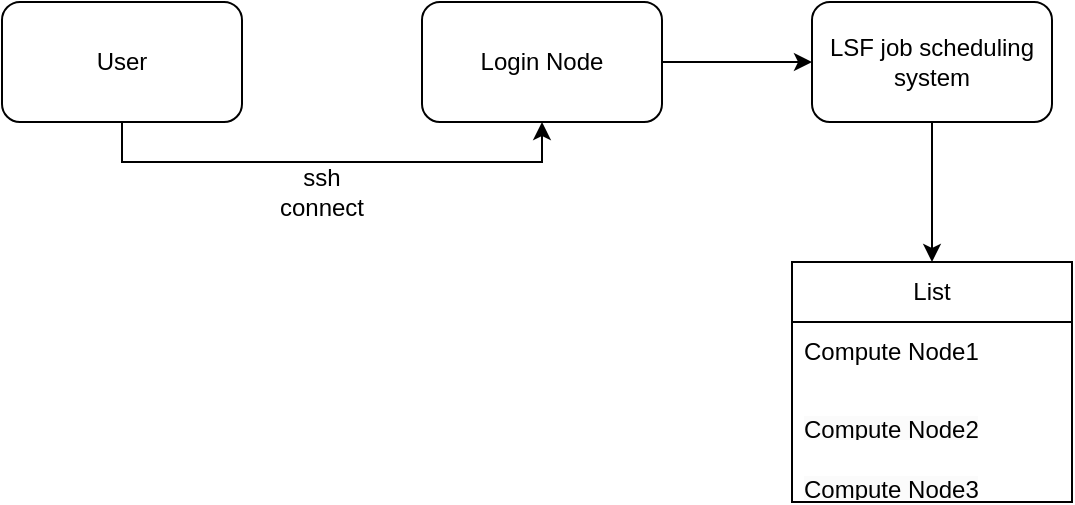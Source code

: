 <mxfile version="24.7.17">
  <diagram name="第 1 页" id="bNJAJJziqlOPFSzppoIa">
    <mxGraphModel dx="946" dy="627" grid="1" gridSize="10" guides="1" tooltips="1" connect="1" arrows="1" fold="1" page="1" pageScale="1" pageWidth="1169" pageHeight="827" math="0" shadow="0">
      <root>
        <mxCell id="0" />
        <mxCell id="1" parent="0" />
        <mxCell id="r9npwRVi2tSPmFtE4IGf-30" style="edgeStyle=orthogonalEdgeStyle;rounded=0;orthogonalLoop=1;jettySize=auto;html=1;exitX=0.5;exitY=1;exitDx=0;exitDy=0;entryX=0.5;entryY=1;entryDx=0;entryDy=0;" edge="1" parent="1" source="r9npwRVi2tSPmFtE4IGf-1" target="r9npwRVi2tSPmFtE4IGf-4">
          <mxGeometry relative="1" as="geometry" />
        </mxCell>
        <mxCell id="r9npwRVi2tSPmFtE4IGf-1" value="User" style="rounded=1;whiteSpace=wrap;html=1;fillColor=none;" vertex="1" parent="1">
          <mxGeometry x="180" y="200" width="120" height="60" as="geometry" />
        </mxCell>
        <mxCell id="r9npwRVi2tSPmFtE4IGf-23" style="edgeStyle=orthogonalEdgeStyle;rounded=0;orthogonalLoop=1;jettySize=auto;html=1;exitX=1;exitY=0.5;exitDx=0;exitDy=0;entryX=0;entryY=0.5;entryDx=0;entryDy=0;" edge="1" parent="1" source="r9npwRVi2tSPmFtE4IGf-4" target="r9npwRVi2tSPmFtE4IGf-9">
          <mxGeometry relative="1" as="geometry" />
        </mxCell>
        <mxCell id="r9npwRVi2tSPmFtE4IGf-4" value="Login Node" style="whiteSpace=wrap;html=1;fillColor=none;rounded=1;" vertex="1" parent="1">
          <mxGeometry x="390" y="200" width="120" height="60" as="geometry" />
        </mxCell>
        <mxCell id="r9npwRVi2tSPmFtE4IGf-28" style="edgeStyle=orthogonalEdgeStyle;rounded=0;orthogonalLoop=1;jettySize=auto;html=1;exitX=0.5;exitY=1;exitDx=0;exitDy=0;entryX=0.5;entryY=0;entryDx=0;entryDy=0;" edge="1" parent="1" source="r9npwRVi2tSPmFtE4IGf-9" target="r9npwRVi2tSPmFtE4IGf-24">
          <mxGeometry relative="1" as="geometry" />
        </mxCell>
        <mxCell id="r9npwRVi2tSPmFtE4IGf-9" value="LSF job scheduling system" style="rounded=1;whiteSpace=wrap;html=1;fillColor=none;" vertex="1" parent="1">
          <mxGeometry x="585" y="200" width="120" height="60" as="geometry" />
        </mxCell>
        <mxCell id="r9npwRVi2tSPmFtE4IGf-21" value="ssh connect" style="text;strokeColor=none;align=center;fillColor=none;html=1;verticalAlign=middle;whiteSpace=wrap;rounded=0;" vertex="1" parent="1">
          <mxGeometry x="310" y="280" width="60" height="30" as="geometry" />
        </mxCell>
        <mxCell id="r9npwRVi2tSPmFtE4IGf-24" value="List" style="swimlane;fontStyle=0;childLayout=stackLayout;horizontal=1;startSize=30;horizontalStack=0;resizeParent=1;resizeParentMax=0;resizeLast=0;collapsible=1;marginBottom=0;whiteSpace=wrap;html=1;" vertex="1" parent="1">
          <mxGeometry x="575" y="330" width="140" height="120" as="geometry" />
        </mxCell>
        <mxCell id="r9npwRVi2tSPmFtE4IGf-25" value="Compute Node1" style="text;strokeColor=none;fillColor=none;align=left;verticalAlign=middle;spacingLeft=4;spacingRight=4;overflow=hidden;points=[[0,0.5],[1,0.5]];portConstraint=eastwest;rotatable=0;whiteSpace=wrap;html=1;" vertex="1" parent="r9npwRVi2tSPmFtE4IGf-24">
          <mxGeometry y="30" width="140" height="30" as="geometry" />
        </mxCell>
        <mxCell id="r9npwRVi2tSPmFtE4IGf-26" value="&lt;br&gt;&lt;span style=&quot;color: rgb(0, 0, 0); font-family: Helvetica; font-size: 12px; font-style: normal; font-variant-ligatures: normal; font-variant-caps: normal; font-weight: 400; letter-spacing: normal; orphans: 2; text-align: left; text-indent: 0px; text-transform: none; widows: 2; word-spacing: 0px; -webkit-text-stroke-width: 0px; white-space: normal; background-color: rgb(251, 251, 251); text-decoration-thickness: initial; text-decoration-style: initial; text-decoration-color: initial; display: inline !important; float: none;&quot;&gt;Compute Node2&lt;/span&gt;&lt;div&gt;&lt;br/&gt;&lt;/div&gt;" style="text;strokeColor=none;fillColor=none;align=left;verticalAlign=middle;spacingLeft=4;spacingRight=4;overflow=hidden;points=[[0,0.5],[1,0.5]];portConstraint=eastwest;rotatable=0;whiteSpace=wrap;html=1;" vertex="1" parent="r9npwRVi2tSPmFtE4IGf-24">
          <mxGeometry y="60" width="140" height="30" as="geometry" />
        </mxCell>
        <mxCell id="r9npwRVi2tSPmFtE4IGf-27" value="&lt;br&gt;&lt;span style=&quot;color: rgb(0, 0, 0); font-family: Helvetica; font-size: 12px; font-style: normal; font-variant-ligatures: normal; font-variant-caps: normal; font-weight: 400; letter-spacing: normal; orphans: 2; text-align: left; text-indent: 0px; text-transform: none; widows: 2; word-spacing: 0px; -webkit-text-stroke-width: 0px; white-space: normal; background-color: rgb(251, 251, 251); text-decoration-thickness: initial; text-decoration-style: initial; text-decoration-color: initial; display: inline !important; float: none;&quot;&gt;Compute Node3&lt;/span&gt;&lt;div&gt;&lt;br/&gt;&lt;/div&gt;" style="text;strokeColor=none;fillColor=none;align=left;verticalAlign=middle;spacingLeft=4;spacingRight=4;overflow=hidden;points=[[0,0.5],[1,0.5]];portConstraint=eastwest;rotatable=0;whiteSpace=wrap;html=1;" vertex="1" parent="r9npwRVi2tSPmFtE4IGf-24">
          <mxGeometry y="90" width="140" height="30" as="geometry" />
        </mxCell>
      </root>
    </mxGraphModel>
  </diagram>
</mxfile>
